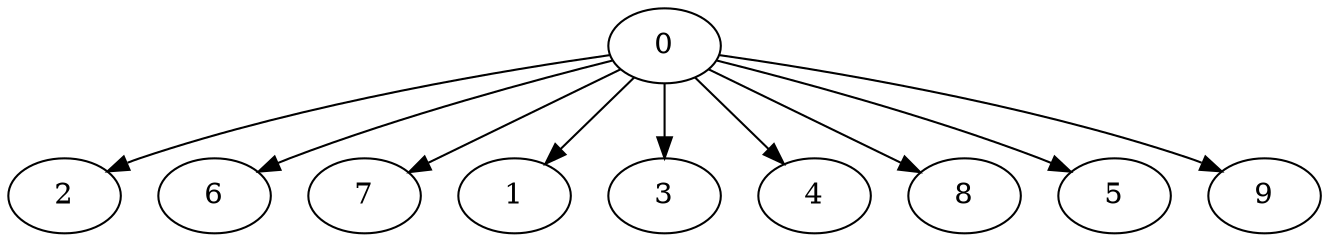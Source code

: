 digraph "Fork_Nodes_10_CCR_10.01_WeightType_Random" {
	graph ["Duplicate states"=0,
		GraphType=Fork,
		"Max states in OPEN"=0,
		Modes="120000ms; topo-ordered tasks, ; Pruning: task equivalence, fixed order ready list, ; F-value: ; Optimisation: best schedule length (\
SL) optimisation on equal, ",
		NumberOfTasks=10,
		"Pruned using list schedule length"=8,
		"States removed from OPEN"=0,
		TargetSystem="Homogeneous-4",
		"Time to schedule (ms)"=79,
		"Total idle time"=88,
		"Total schedule length"=65,
		"Total sequential time"=75,
		"Total states created"=40
	];
	0	["Finish time"=8,
		Processor=0,
		"Start time"=0,
		Weight=8];
	2	["Finish time"=56,
		Processor=0,
		"Start time"=46,
		Weight=10];
	0 -> 2	[Weight=143];
	6	["Finish time"=17,
		Processor=0,
		"Start time"=8,
		Weight=9];
	0 -> 6	[Weight=54];
	7	["Finish time"=65,
		Processor=0,
		"Start time"=56,
		Weight=9];
	0 -> 7	[Weight=143];
	1	["Finish time"=33,
		Processor=0,
		"Start time"=25,
		Weight=8];
	0 -> 1	[Weight=71];
	3	["Finish time"=52,
		Processor=1,
		"Start time"=44,
		Weight=8];
	0 -> 3	[Weight=36];
	4	["Finish time"=25,
		Processor=0,
		"Start time"=17,
		Weight=8];
	0 -> 4	[Weight=54];
	8	["Finish time"=40,
		Processor=0,
		"Start time"=33,
		Weight=7];
	0 -> 8	[Weight=107];
	5	["Finish time"=46,
		Processor=0,
		"Start time"=40,
		Weight=6];
	0 -> 5	[Weight=107];
	9	["Finish time"=46,
		Processor=2,
		"Start time"=44,
		Weight=2];
	0 -> 9	[Weight=36];
}
